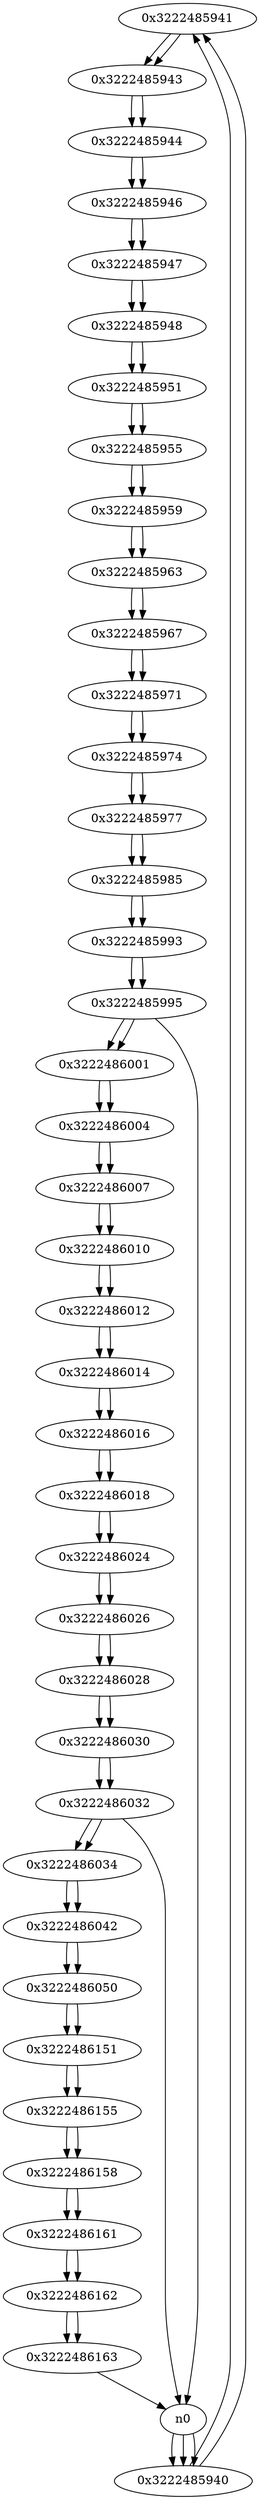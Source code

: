digraph G{
/* nodes */
  n1 [label="0x3222485941"]
  n2 [label="0x3222485943"]
  n3 [label="0x3222485944"]
  n4 [label="0x3222485940"]
  n5 [label="0x3222485946"]
  n6 [label="0x3222485947"]
  n7 [label="0x3222485948"]
  n8 [label="0x3222485951"]
  n9 [label="0x3222485955"]
  n10 [label="0x3222485959"]
  n11 [label="0x3222485963"]
  n12 [label="0x3222485967"]
  n13 [label="0x3222485971"]
  n14 [label="0x3222485974"]
  n15 [label="0x3222485977"]
  n16 [label="0x3222485985"]
  n17 [label="0x3222485993"]
  n18 [label="0x3222485995"]
  n19 [label="0x3222486001"]
  n20 [label="0x3222486004"]
  n21 [label="0x3222486007"]
  n22 [label="0x3222486010"]
  n23 [label="0x3222486012"]
  n24 [label="0x3222486014"]
  n25 [label="0x3222486016"]
  n26 [label="0x3222486018"]
  n27 [label="0x3222486024"]
  n28 [label="0x3222486026"]
  n29 [label="0x3222486028"]
  n30 [label="0x3222486030"]
  n31 [label="0x3222486032"]
  n32 [label="0x3222486034"]
  n33 [label="0x3222486042"]
  n34 [label="0x3222486050"]
  n35 [label="0x3222486151"]
  n36 [label="0x3222486155"]
  n37 [label="0x3222486158"]
  n38 [label="0x3222486161"]
  n39 [label="0x3222486162"]
  n40 [label="0x3222486163"]
/* edges */
n1 -> n2;
n4 -> n1;
n2 -> n3;
n1 -> n2;
n3 -> n5;
n2 -> n3;
n4 -> n1;
n0 -> n4;
n0 -> n4;
n0 -> n4;
n5 -> n6;
n3 -> n5;
n6 -> n7;
n5 -> n6;
n7 -> n8;
n6 -> n7;
n8 -> n9;
n7 -> n8;
n9 -> n10;
n8 -> n9;
n10 -> n11;
n9 -> n10;
n11 -> n12;
n10 -> n11;
n12 -> n13;
n11 -> n12;
n13 -> n14;
n12 -> n13;
n14 -> n15;
n13 -> n14;
n15 -> n16;
n14 -> n15;
n16 -> n17;
n15 -> n16;
n17 -> n18;
n16 -> n17;
n18 -> n19;
n18 -> n0;
n17 -> n18;
n19 -> n20;
n18 -> n19;
n20 -> n21;
n19 -> n20;
n21 -> n22;
n20 -> n21;
n22 -> n23;
n21 -> n22;
n23 -> n24;
n22 -> n23;
n24 -> n25;
n23 -> n24;
n25 -> n26;
n24 -> n25;
n26 -> n27;
n25 -> n26;
n27 -> n28;
n26 -> n27;
n28 -> n29;
n27 -> n28;
n29 -> n30;
n28 -> n29;
n30 -> n31;
n29 -> n30;
n31 -> n32;
n31 -> n0;
n30 -> n31;
n32 -> n33;
n31 -> n32;
n33 -> n34;
n32 -> n33;
n34 -> n35;
n33 -> n34;
n35 -> n36;
n34 -> n35;
n36 -> n37;
n35 -> n36;
n37 -> n38;
n36 -> n37;
n38 -> n39;
n37 -> n38;
n39 -> n40;
n38 -> n39;
n40 -> n0;
n39 -> n40;
}
